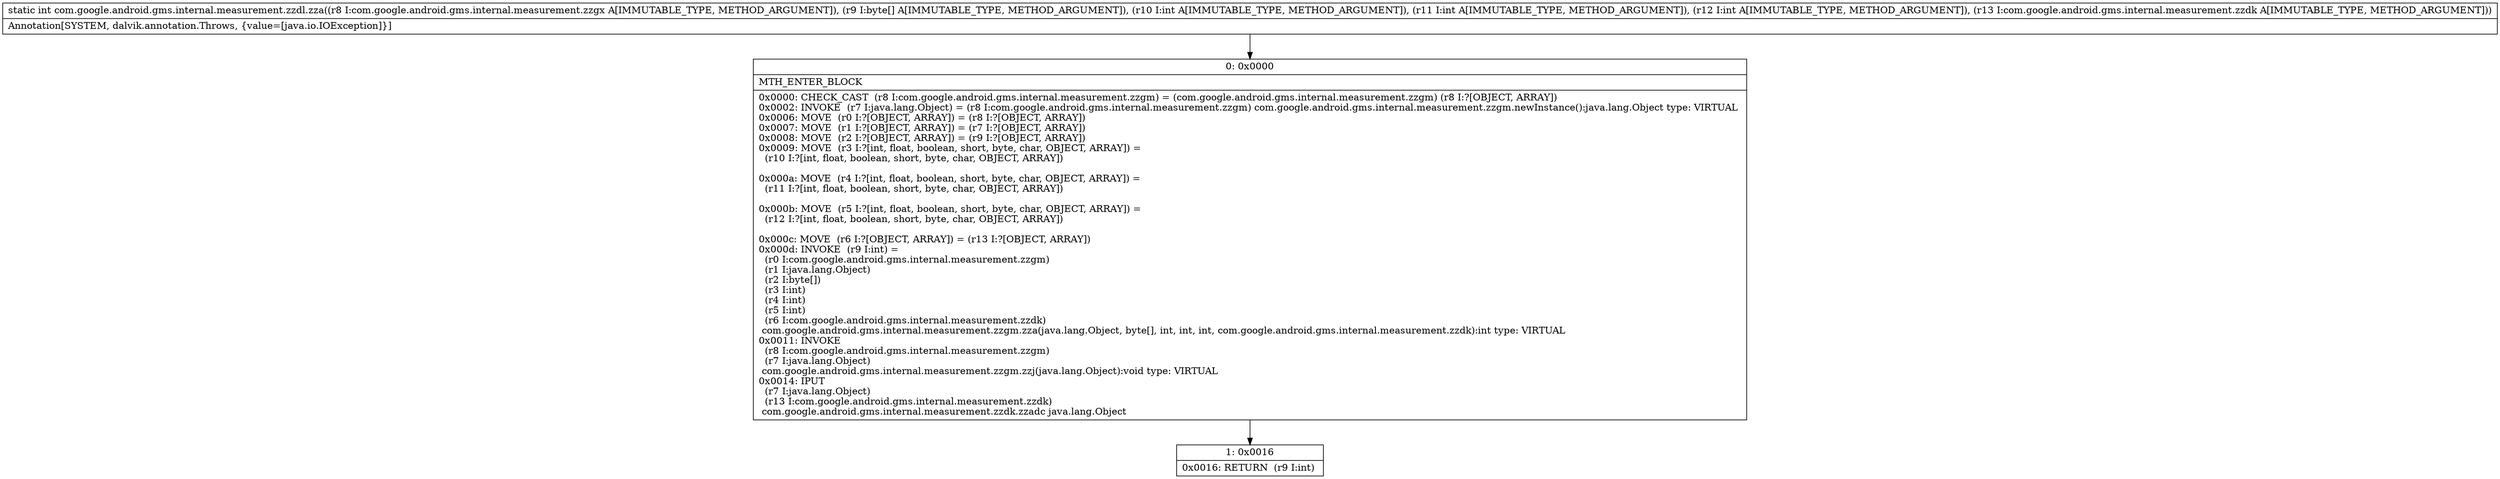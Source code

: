 digraph "CFG forcom.google.android.gms.internal.measurement.zzdl.zza(Lcom\/google\/android\/gms\/internal\/measurement\/zzgx;[BIIILcom\/google\/android\/gms\/internal\/measurement\/zzdk;)I" {
Node_0 [shape=record,label="{0\:\ 0x0000|MTH_ENTER_BLOCK\l|0x0000: CHECK_CAST  (r8 I:com.google.android.gms.internal.measurement.zzgm) = (com.google.android.gms.internal.measurement.zzgm) (r8 I:?[OBJECT, ARRAY]) \l0x0002: INVOKE  (r7 I:java.lang.Object) = (r8 I:com.google.android.gms.internal.measurement.zzgm) com.google.android.gms.internal.measurement.zzgm.newInstance():java.lang.Object type: VIRTUAL \l0x0006: MOVE  (r0 I:?[OBJECT, ARRAY]) = (r8 I:?[OBJECT, ARRAY]) \l0x0007: MOVE  (r1 I:?[OBJECT, ARRAY]) = (r7 I:?[OBJECT, ARRAY]) \l0x0008: MOVE  (r2 I:?[OBJECT, ARRAY]) = (r9 I:?[OBJECT, ARRAY]) \l0x0009: MOVE  (r3 I:?[int, float, boolean, short, byte, char, OBJECT, ARRAY]) = \l  (r10 I:?[int, float, boolean, short, byte, char, OBJECT, ARRAY])\l \l0x000a: MOVE  (r4 I:?[int, float, boolean, short, byte, char, OBJECT, ARRAY]) = \l  (r11 I:?[int, float, boolean, short, byte, char, OBJECT, ARRAY])\l \l0x000b: MOVE  (r5 I:?[int, float, boolean, short, byte, char, OBJECT, ARRAY]) = \l  (r12 I:?[int, float, boolean, short, byte, char, OBJECT, ARRAY])\l \l0x000c: MOVE  (r6 I:?[OBJECT, ARRAY]) = (r13 I:?[OBJECT, ARRAY]) \l0x000d: INVOKE  (r9 I:int) = \l  (r0 I:com.google.android.gms.internal.measurement.zzgm)\l  (r1 I:java.lang.Object)\l  (r2 I:byte[])\l  (r3 I:int)\l  (r4 I:int)\l  (r5 I:int)\l  (r6 I:com.google.android.gms.internal.measurement.zzdk)\l com.google.android.gms.internal.measurement.zzgm.zza(java.lang.Object, byte[], int, int, int, com.google.android.gms.internal.measurement.zzdk):int type: VIRTUAL \l0x0011: INVOKE  \l  (r8 I:com.google.android.gms.internal.measurement.zzgm)\l  (r7 I:java.lang.Object)\l com.google.android.gms.internal.measurement.zzgm.zzj(java.lang.Object):void type: VIRTUAL \l0x0014: IPUT  \l  (r7 I:java.lang.Object)\l  (r13 I:com.google.android.gms.internal.measurement.zzdk)\l com.google.android.gms.internal.measurement.zzdk.zzadc java.lang.Object \l}"];
Node_1 [shape=record,label="{1\:\ 0x0016|0x0016: RETURN  (r9 I:int) \l}"];
MethodNode[shape=record,label="{static int com.google.android.gms.internal.measurement.zzdl.zza((r8 I:com.google.android.gms.internal.measurement.zzgx A[IMMUTABLE_TYPE, METHOD_ARGUMENT]), (r9 I:byte[] A[IMMUTABLE_TYPE, METHOD_ARGUMENT]), (r10 I:int A[IMMUTABLE_TYPE, METHOD_ARGUMENT]), (r11 I:int A[IMMUTABLE_TYPE, METHOD_ARGUMENT]), (r12 I:int A[IMMUTABLE_TYPE, METHOD_ARGUMENT]), (r13 I:com.google.android.gms.internal.measurement.zzdk A[IMMUTABLE_TYPE, METHOD_ARGUMENT]))  | Annotation[SYSTEM, dalvik.annotation.Throws, \{value=[java.io.IOException]\}]\l}"];
MethodNode -> Node_0;
Node_0 -> Node_1;
}

